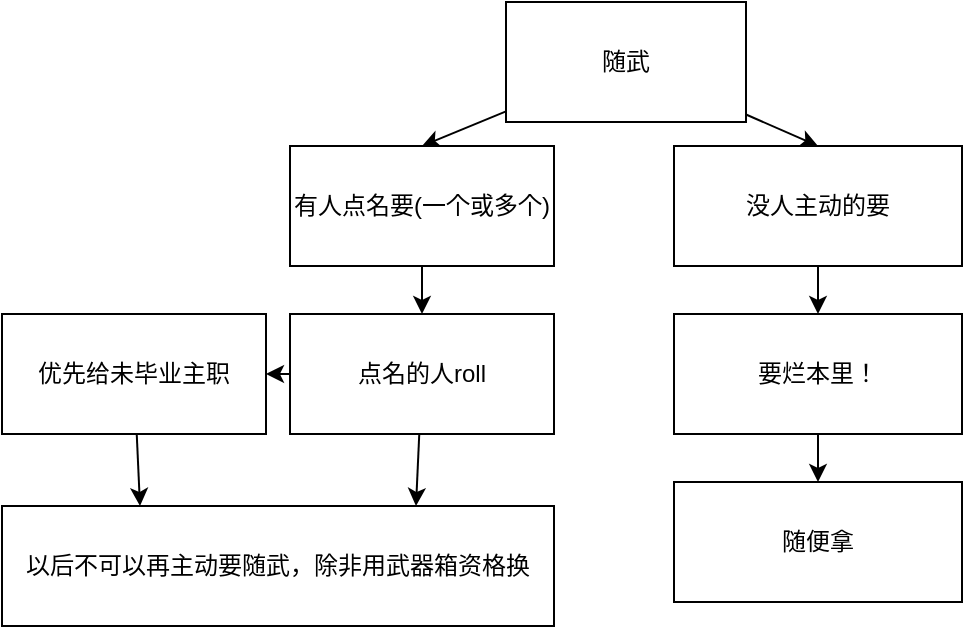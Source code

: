 <mxfile>
    <diagram id="xTvcX65_pdGpzwv5PZm7" name="第 1 页">
        <mxGraphModel dx="722" dy="787" grid="0" gridSize="12" guides="1" tooltips="1" connect="1" arrows="1" fold="1" page="0" pageScale="1" pageWidth="827" pageHeight="1169" background="none" math="0" shadow="0">
            <root>
                <mxCell id="0"/>
                <mxCell id="1" parent="0"/>
                <mxCell id="5" style="edgeStyle=none;html=1;entryX=0.5;entryY=0;entryDx=0;entryDy=0;" parent="1" source="2" target="3" edge="1">
                    <mxGeometry relative="1" as="geometry"/>
                </mxCell>
                <mxCell id="6" style="edgeStyle=none;html=1;entryX=0.5;entryY=0;entryDx=0;entryDy=0;" parent="1" source="2" target="4" edge="1">
                    <mxGeometry relative="1" as="geometry"/>
                </mxCell>
                <mxCell id="2" value="随武" style="rounded=0;whiteSpace=wrap;html=1;" parent="1" vertex="1">
                    <mxGeometry x="396" y="204" width="120" height="60" as="geometry"/>
                </mxCell>
                <mxCell id="8" style="edgeStyle=none;html=1;entryX=0.5;entryY=0;entryDx=0;entryDy=0;" parent="1" source="3" target="7" edge="1">
                    <mxGeometry relative="1" as="geometry"/>
                </mxCell>
                <mxCell id="3" value="有人点名要(一个或多个)" style="rounded=0;whiteSpace=wrap;html=1;" parent="1" vertex="1">
                    <mxGeometry x="288" y="276" width="132" height="60" as="geometry"/>
                </mxCell>
                <mxCell id="146" style="edgeStyle=none;html=1;entryX=0.5;entryY=0;entryDx=0;entryDy=0;" edge="1" parent="1" source="4" target="43">
                    <mxGeometry relative="1" as="geometry"/>
                </mxCell>
                <mxCell id="4" value="没人主动的要" style="rounded=0;whiteSpace=wrap;html=1;glass=0;shadow=0;" parent="1" vertex="1">
                    <mxGeometry x="480" y="276" width="144" height="60" as="geometry"/>
                </mxCell>
                <mxCell id="150" style="edgeStyle=none;html=1;" edge="1" parent="1" source="7" target="20">
                    <mxGeometry relative="1" as="geometry"/>
                </mxCell>
                <mxCell id="152" style="edgeStyle=none;html=1;entryX=0.75;entryY=0;entryDx=0;entryDy=0;" edge="1" parent="1" source="7" target="9">
                    <mxGeometry relative="1" as="geometry"/>
                </mxCell>
                <mxCell id="7" value="点名的人roll" style="rounded=0;whiteSpace=wrap;html=1;" parent="1" vertex="1">
                    <mxGeometry x="288" y="360" width="132" height="60" as="geometry"/>
                </mxCell>
                <mxCell id="148" style="edgeStyle=none;html=1;exitX=0.5;exitY=0;exitDx=0;exitDy=0;" edge="1" parent="1" source="9">
                    <mxGeometry relative="1" as="geometry">
                        <mxPoint x="308" y="465" as="targetPoint"/>
                    </mxGeometry>
                </mxCell>
                <mxCell id="9" value="以后不可以再主动要随武，除非用武器箱资格换" style="rounded=0;whiteSpace=wrap;html=1;" parent="1" vertex="1">
                    <mxGeometry x="144" y="456" width="276" height="60" as="geometry"/>
                </mxCell>
                <mxCell id="151" style="edgeStyle=none;html=1;entryX=0.25;entryY=0;entryDx=0;entryDy=0;" edge="1" parent="1" source="20" target="9">
                    <mxGeometry relative="1" as="geometry"/>
                </mxCell>
                <mxCell id="20" value="优先给未毕业主职" style="rounded=0;whiteSpace=wrap;html=1;" parent="1" vertex="1">
                    <mxGeometry x="144" y="360" width="132" height="60" as="geometry"/>
                </mxCell>
                <mxCell id="97" style="edgeStyle=none;html=1;entryX=0.5;entryY=0;entryDx=0;entryDy=0;fontSize=34;" parent="1" source="43" target="45" edge="1">
                    <mxGeometry relative="1" as="geometry"/>
                </mxCell>
                <mxCell id="43" value="要烂本里！" style="rounded=0;whiteSpace=wrap;html=1;glass=0;shadow=0;strokeWidth=1;" parent="1" vertex="1">
                    <mxGeometry x="480" y="360" width="144" height="60" as="geometry"/>
                </mxCell>
                <mxCell id="45" value="随便拿" style="rounded=0;whiteSpace=wrap;html=1;glass=0;shadow=0;strokeWidth=1;" parent="1" vertex="1">
                    <mxGeometry x="480" y="444" width="144" height="60" as="geometry"/>
                </mxCell>
            </root>
        </mxGraphModel>
    </diagram>
</mxfile>